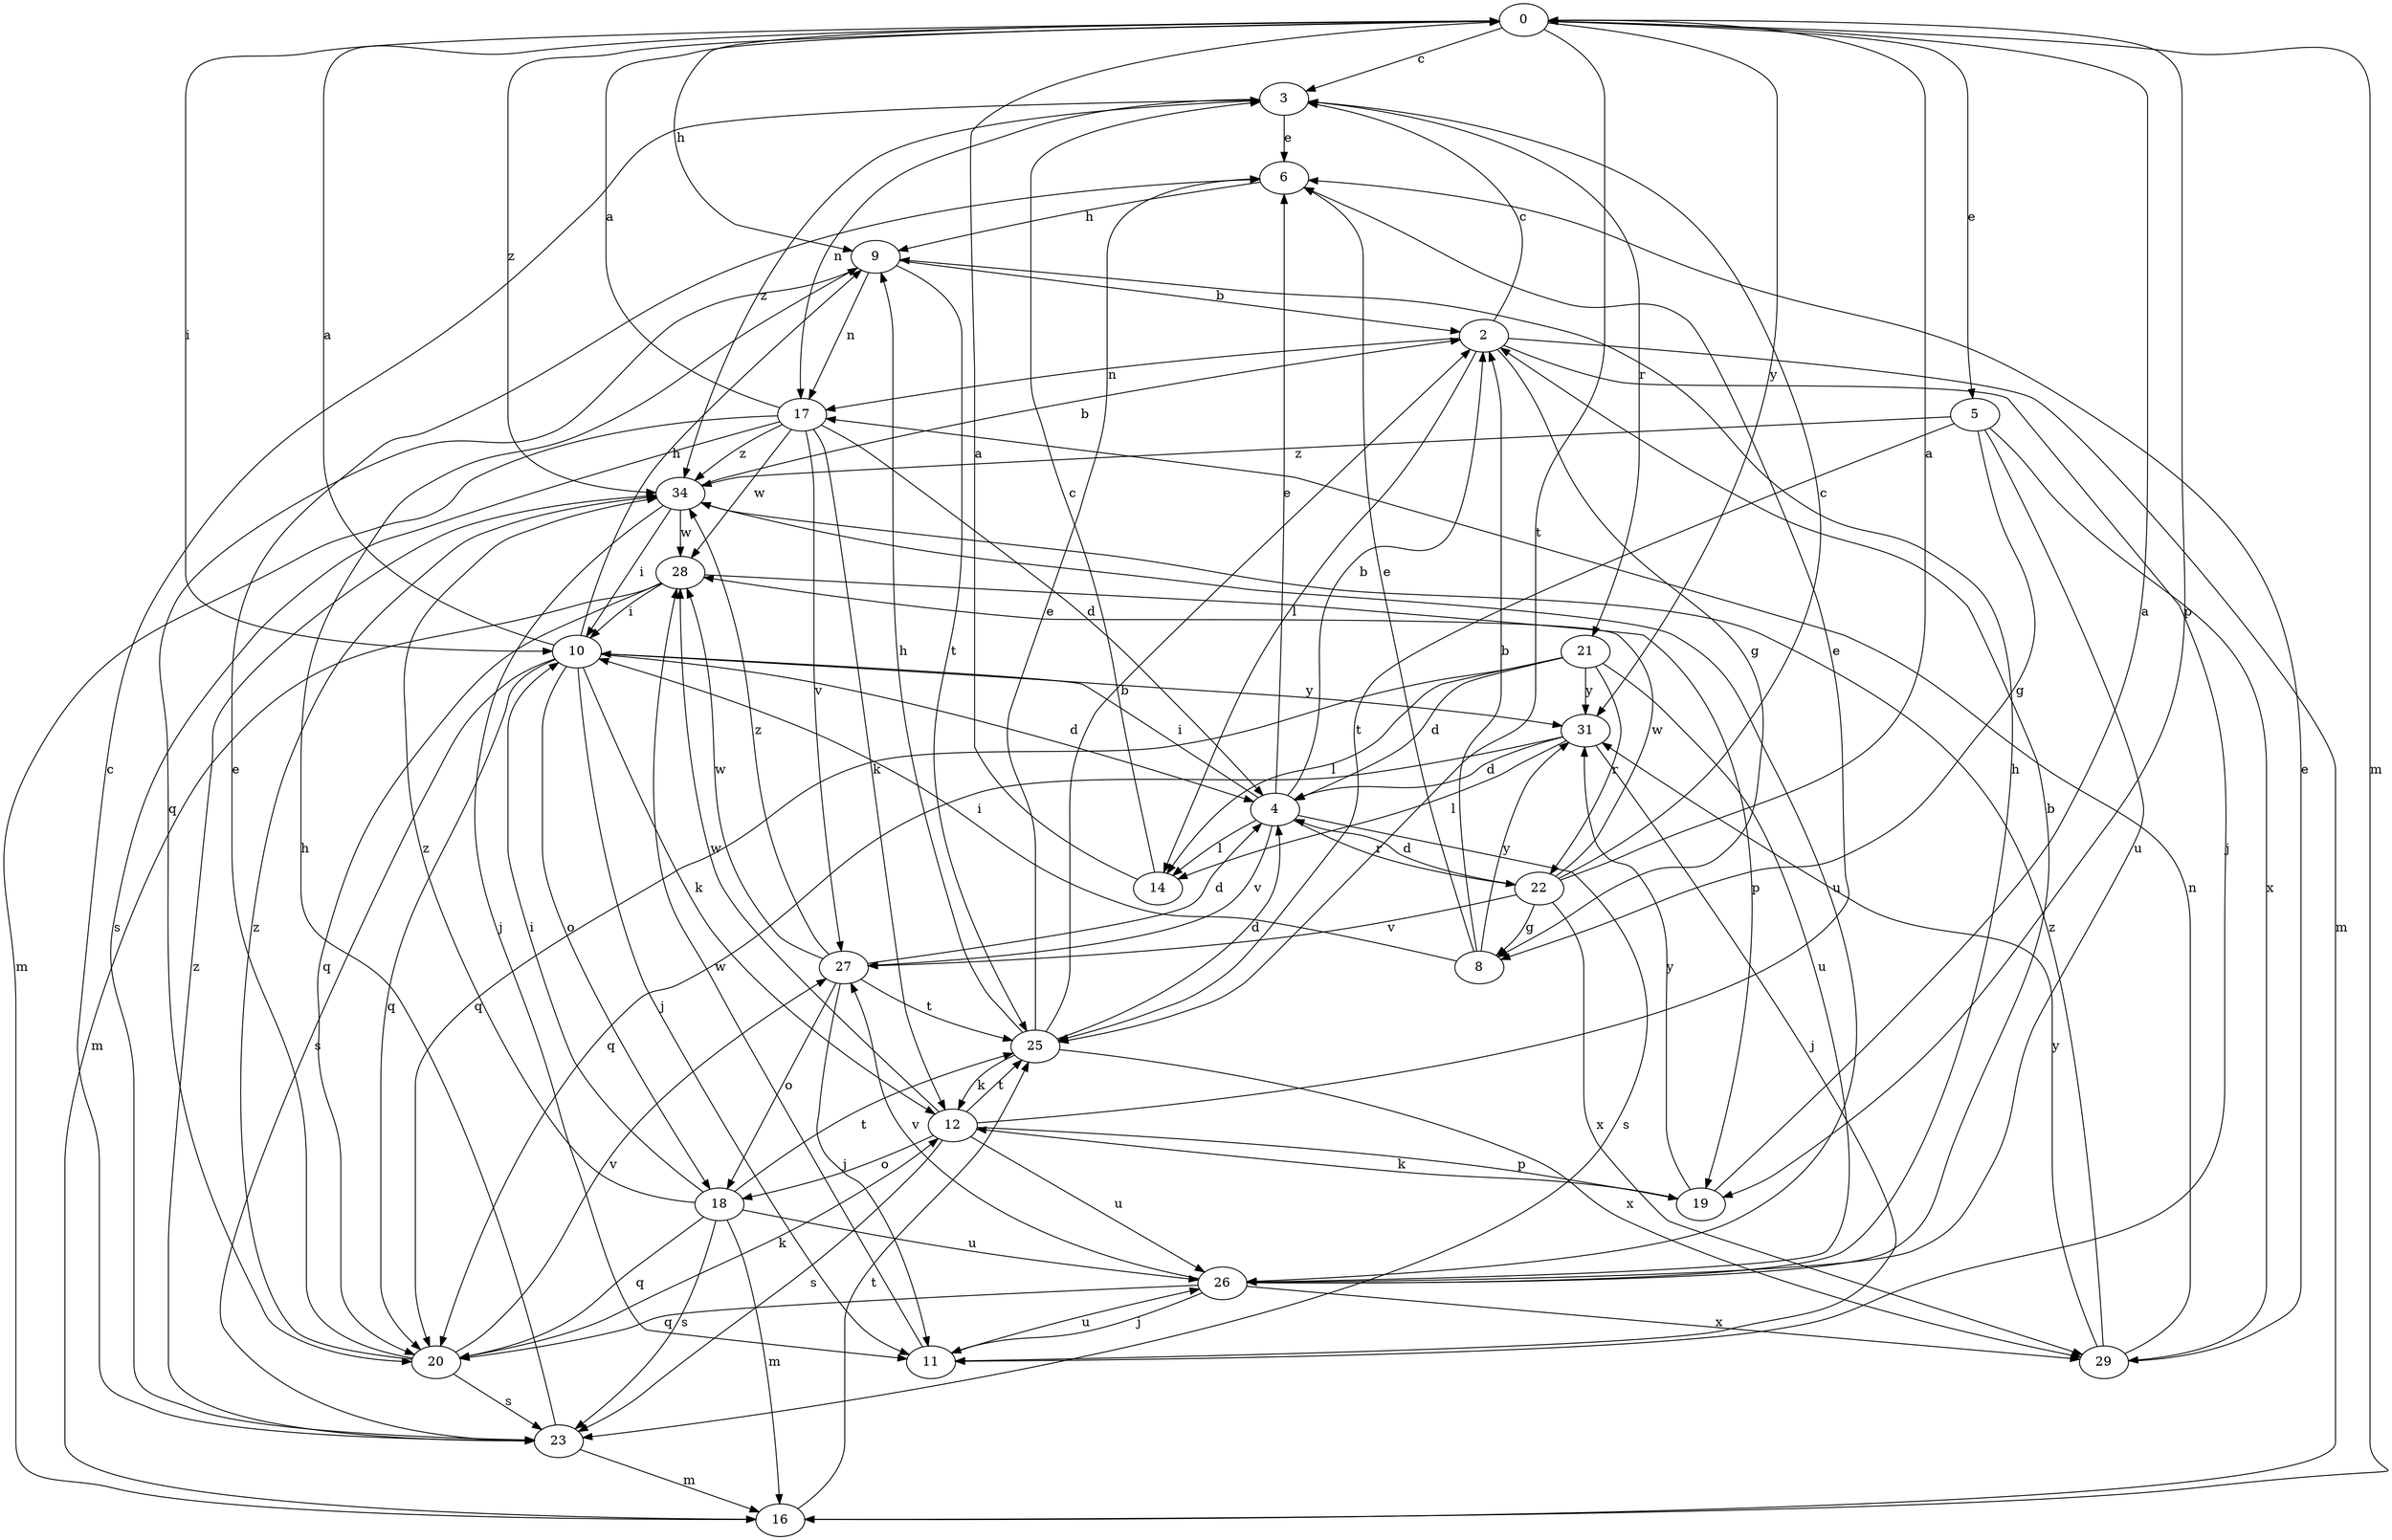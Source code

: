 strict digraph  {
0;
2;
3;
4;
5;
6;
8;
9;
10;
11;
12;
14;
16;
17;
18;
19;
20;
21;
22;
23;
25;
26;
27;
28;
29;
31;
34;
0 -> 3  [label=c];
0 -> 5  [label=e];
0 -> 9  [label=h];
0 -> 10  [label=i];
0 -> 16  [label=m];
0 -> 19  [label=p];
0 -> 25  [label=t];
0 -> 31  [label=y];
0 -> 34  [label=z];
2 -> 3  [label=c];
2 -> 8  [label=g];
2 -> 11  [label=j];
2 -> 14  [label=l];
2 -> 16  [label=m];
2 -> 17  [label=n];
3 -> 6  [label=e];
3 -> 17  [label=n];
3 -> 21  [label=r];
3 -> 34  [label=z];
4 -> 2  [label=b];
4 -> 6  [label=e];
4 -> 10  [label=i];
4 -> 14  [label=l];
4 -> 22  [label=r];
4 -> 23  [label=s];
4 -> 27  [label=v];
5 -> 8  [label=g];
5 -> 25  [label=t];
5 -> 26  [label=u];
5 -> 29  [label=x];
5 -> 34  [label=z];
6 -> 9  [label=h];
8 -> 2  [label=b];
8 -> 6  [label=e];
8 -> 10  [label=i];
8 -> 31  [label=y];
9 -> 2  [label=b];
9 -> 17  [label=n];
9 -> 20  [label=q];
9 -> 25  [label=t];
10 -> 0  [label=a];
10 -> 4  [label=d];
10 -> 9  [label=h];
10 -> 11  [label=j];
10 -> 12  [label=k];
10 -> 18  [label=o];
10 -> 20  [label=q];
10 -> 23  [label=s];
10 -> 31  [label=y];
11 -> 26  [label=u];
11 -> 28  [label=w];
12 -> 6  [label=e];
12 -> 18  [label=o];
12 -> 19  [label=p];
12 -> 23  [label=s];
12 -> 25  [label=t];
12 -> 26  [label=u];
12 -> 28  [label=w];
14 -> 0  [label=a];
14 -> 3  [label=c];
16 -> 25  [label=t];
17 -> 0  [label=a];
17 -> 4  [label=d];
17 -> 12  [label=k];
17 -> 16  [label=m];
17 -> 23  [label=s];
17 -> 27  [label=v];
17 -> 28  [label=w];
17 -> 34  [label=z];
18 -> 10  [label=i];
18 -> 16  [label=m];
18 -> 20  [label=q];
18 -> 23  [label=s];
18 -> 25  [label=t];
18 -> 26  [label=u];
18 -> 34  [label=z];
19 -> 0  [label=a];
19 -> 12  [label=k];
19 -> 31  [label=y];
20 -> 6  [label=e];
20 -> 12  [label=k];
20 -> 23  [label=s];
20 -> 27  [label=v];
20 -> 34  [label=z];
21 -> 4  [label=d];
21 -> 14  [label=l];
21 -> 20  [label=q];
21 -> 22  [label=r];
21 -> 26  [label=u];
21 -> 31  [label=y];
22 -> 0  [label=a];
22 -> 3  [label=c];
22 -> 4  [label=d];
22 -> 8  [label=g];
22 -> 27  [label=v];
22 -> 28  [label=w];
22 -> 29  [label=x];
23 -> 3  [label=c];
23 -> 9  [label=h];
23 -> 16  [label=m];
23 -> 34  [label=z];
25 -> 2  [label=b];
25 -> 4  [label=d];
25 -> 6  [label=e];
25 -> 9  [label=h];
25 -> 12  [label=k];
25 -> 29  [label=x];
26 -> 2  [label=b];
26 -> 9  [label=h];
26 -> 11  [label=j];
26 -> 20  [label=q];
26 -> 27  [label=v];
26 -> 29  [label=x];
27 -> 4  [label=d];
27 -> 11  [label=j];
27 -> 18  [label=o];
27 -> 25  [label=t];
27 -> 28  [label=w];
27 -> 34  [label=z];
28 -> 10  [label=i];
28 -> 16  [label=m];
28 -> 19  [label=p];
28 -> 20  [label=q];
29 -> 6  [label=e];
29 -> 17  [label=n];
29 -> 31  [label=y];
29 -> 34  [label=z];
31 -> 4  [label=d];
31 -> 11  [label=j];
31 -> 14  [label=l];
31 -> 20  [label=q];
34 -> 2  [label=b];
34 -> 10  [label=i];
34 -> 11  [label=j];
34 -> 26  [label=u];
34 -> 28  [label=w];
}
